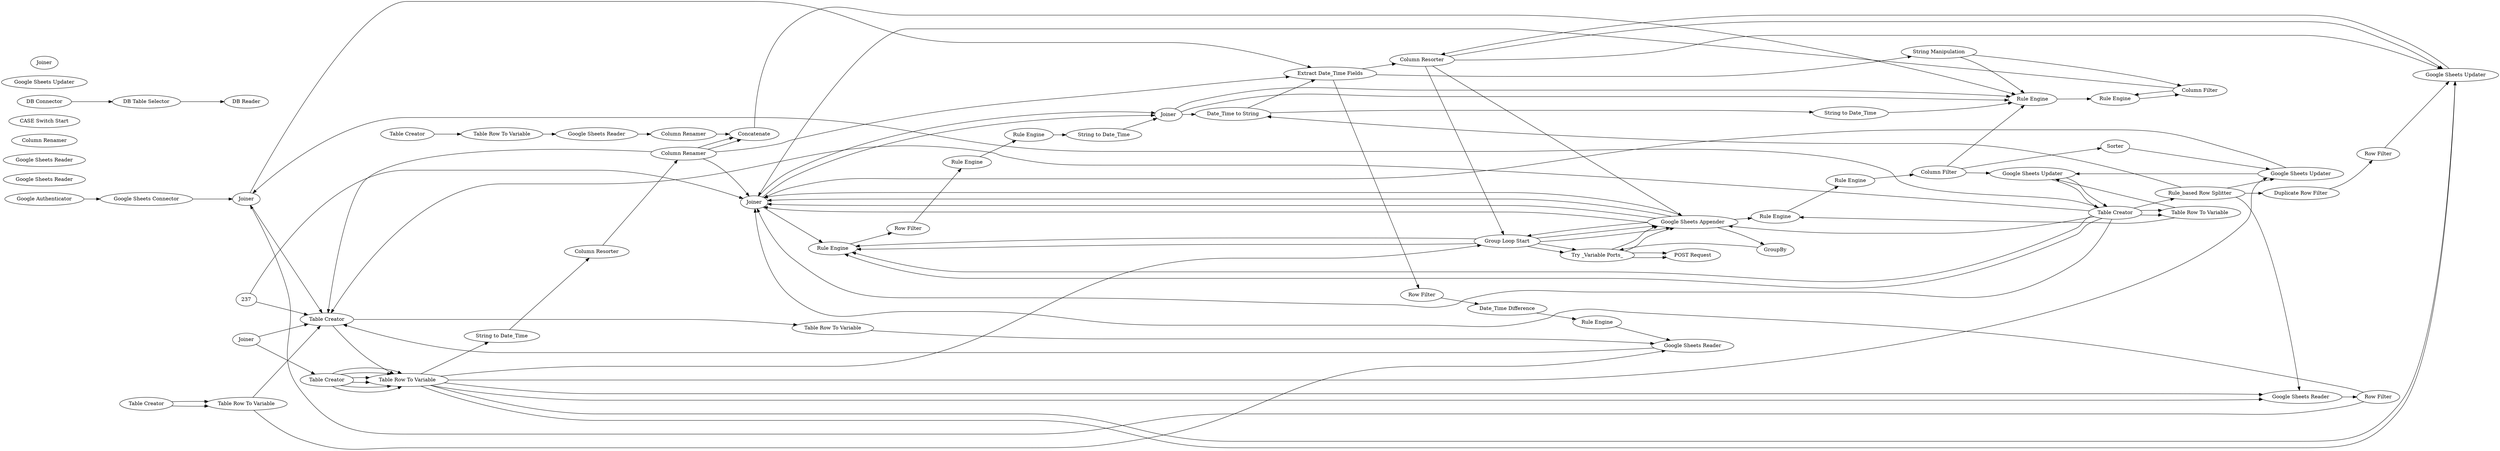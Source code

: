 digraph {
	2 [label="Google Sheets Connector"]
	140 [label="Google Authenticator"]
	217 [label="POST Request"]
	213 [label="Row Filter"]
	215 [label="Date_Time Difference"]
	216 [label="Rule Engine"]
	221 [label="Row Filter"]
	232 [label="Column Resorter"]
	193 [label="Column Resorter"]
	200 [label="Date_Time Widget"]
	201 [label="Constant Value Column"]
	202 [label="String to Date_Time"]
	207 [label=Joiner]
	210 [label="Column Renamer"]
	227 [label=Joiner]
	239 [label="Rule Engine"]
	242 [label="Duplicate Row Filter"]
	243 [label="Column Renamer"]
	244 [label="Column Filter"]
	245 [label="Row Filter"]
	198 [label="Google Sheets Reader"]
	223 [label="Table Row To Variable"]
	224 [label="Table Creator"]
	227 [label="Table Creator"]
	228 [label="Table Row To Variable"]
	229 [label="Google Sheets Reader"]
	230 [label=Concatenate]
	231 [label="Column Renamer"]
	232 [label="Google Sheets Reader"]
	233 [label="Table Row To Variable"]
	234 [label="Table Creator"]
	235 [label="Column Renamer"]
	236 [label="Column Renamer"]
	262 [label="Duplicate Row Filter"]
	233 [label="Table Row To Variable"]
	234 [label="Table Creator"]
	235 [label="Google Sheets Reader"]
	82 [label="DB Connector"]
	85 [label="DB Table Selector"]
	90 [label="DB Reader"]
	200 [label="Table Creator"]
	201 [label="Table Row To Variable"]
	206 [label="Google Sheets Reader"]
	238 [label="Row Filter"]
	200 [label="Table Creator"]
	201 [label="Table Row To Variable"]
	243 [label="Google Sheets Updater"]
	244 [label="Column Resorter"]
	200 [label="Table Creator"]
	201 [label="Table Row To Variable"]
	243 [label="Google Sheets Updater"]
	244 [label="Column Resorter"]
	245 [label="Rule_based Row Filter"]
	246 [label="Google Sheets Updater"]
	256 [label=GroupBy]
	257 [label="String Manipulation"]
	258 [label=Joiner]
	259 [label=Concatenate]
	200 [label="Table Creator"]
	201 [label="Table Row To Variable"]
	239 [label="Rule_based Row Splitter"]
	241 [label="Google Sheets Updater"]
	245 [label="Extract Date_Time Fields"]
	254 [label="String Manipulation"]
	246 [label="Group Loop Start"]
	257 [label="Try _Variable Ports_"]
	259 [label="Google Sheets Appender"]
	260 [label="Catch Errors _Var Ports_"]
	261 [label="Google Sheets Updater"]
	262 [label="CASE Switch Start"]
	263 [label="Rule Engine Variable"]
	246 [label="Group Loop Start"]
	257 [label="Try _Variable Ports_"]
	259 [label="Google Sheets Appender"]
	260 [label="Catch Errors _Var Ports_"]
	261 [label="Google Sheets Updater"]
	262 [label="CASE Switch Start"]
	263 [label="Rule Engine Variable"]
	266 [label="String Manipulation"]
	267 [label="String to Date_Time"]
	268 [label="Date_Time Difference"]
	269 [label="String to Date_Time"]
	270 [label="Rule Engine"]
	271 [label="Column Filter"]
	248 [label="Row Filter"]
	260 [label=Joiner]
	261 [label="Rule Engine"]
	263 [label=Joiner]
	264 [label="Rule Engine"]
	265 [label="Rule Engine"]
	266 [label="Column Filter"]
	267 [label="Date_Time to String"]
	268 [label=Joiner]
	269 [label="Rule Engine"]
	270 [label="Rule Engine"]
	271 [label="Rule Engine"]
	272 [label="Rule Engine"]
	273 [label="Rule Engine"]
	274 [label="Rule Engine"]
	275 [label="Column Filter"]
	276 [label="String to Date_Time"]
	277 [label="String to Date_Time"]
	278 [label=Sorter]
	279 [label="Rule Engine"]
	280 [label="Rule Engine"]
	200 [label="Table Creator"]
	201 [label="Table Row To Variable"]
	269 [label="Google Sheets Updater"]
	270 [label="Google Sheets Updater"]
	271 [label="Table Creator"]
	272 [label="Table Row To Variable"]
	193 -> 210
	200 -> 201
	201 -> 202
	202 -> 193
	207 -> 200
	207 -> 227
	227 -> 201
	213 -> 243
	215 -> 216
	216 -> 229
	221 -> 215
	271 -> 239
	210 -> 245
	239 -> 242
	242 -> 213
	243 -> 244
	245 -> 221
	198 -> 231
	223 -> 198
	224 -> 223
	227 -> 228
	228 -> 229
	229 -> 227
	230 -> 264
	231 -> 230
	271 -> 227
	233 -> 229
	234 -> 233
	210 -> 230
	210 -> 230
	233 -> 227
	234 -> 233
	82 -> 85
	85 -> 90
	200 -> 201
	201 -> 206
	206 -> 238
	200 -> 201
	201 -> 243
	244 -> 243
	200 -> 201
	201 -> 243
	201 -> 246
	244 -> 246
	244 -> 243
	245 -> 244
	246 -> 261
	246 -> 259
	246 -> 257
	257 -> 259
	259 -> 260
	259 -> 260
	260 -> 263
	271 -> 261
	263 -> 264
	246 -> 261
	246 -> 259
	246 -> 257
	257 -> 259
	259 -> 260
	259 -> 260
	260 -> 263
	271 -> 261
	263 -> 264
	200 -> 201
	201 -> 206
	239 -> 269
	239 -> 267
	239 -> 206
	245 -> 254
	254 -> 266
	254 -> 264
	266 -> 265
	267 -> 245
	275 -> 270
	269 -> 260
	270 -> 271
	248 -> 279
	260 -> 261
	261 -> 248
	263 -> 267
	264 -> 265
	265 -> 266
	266 -> 260
	267 -> 277
	275 -> 278
	269 -> 270
	270 -> 271
	271 -> 272
	272 -> 273
	273 -> 274
	274 -> 275
	276 -> 263
	277 -> 264
	278 -> 269
	279 -> 280
	280 -> 276
	200 -> 201
	201 -> 269
	271 -> 272
	272 -> 270
	244 -> 259
	271 -> 260
	271 -> 258
	210 -> 260
	210 -> 227
	237 -> 260
	237 -> 227
	238 -> 258
	238 -> 260
	256 -> 257
	257 -> 217
	257 -> 217
	258 -> 227
	258 -> 245
	259 -> 256
	259 -> 273
	259 -> 246
	271 -> 259
	275 -> 264
	2 -> 258
	140 -> 2
	rankdir=LR
}
